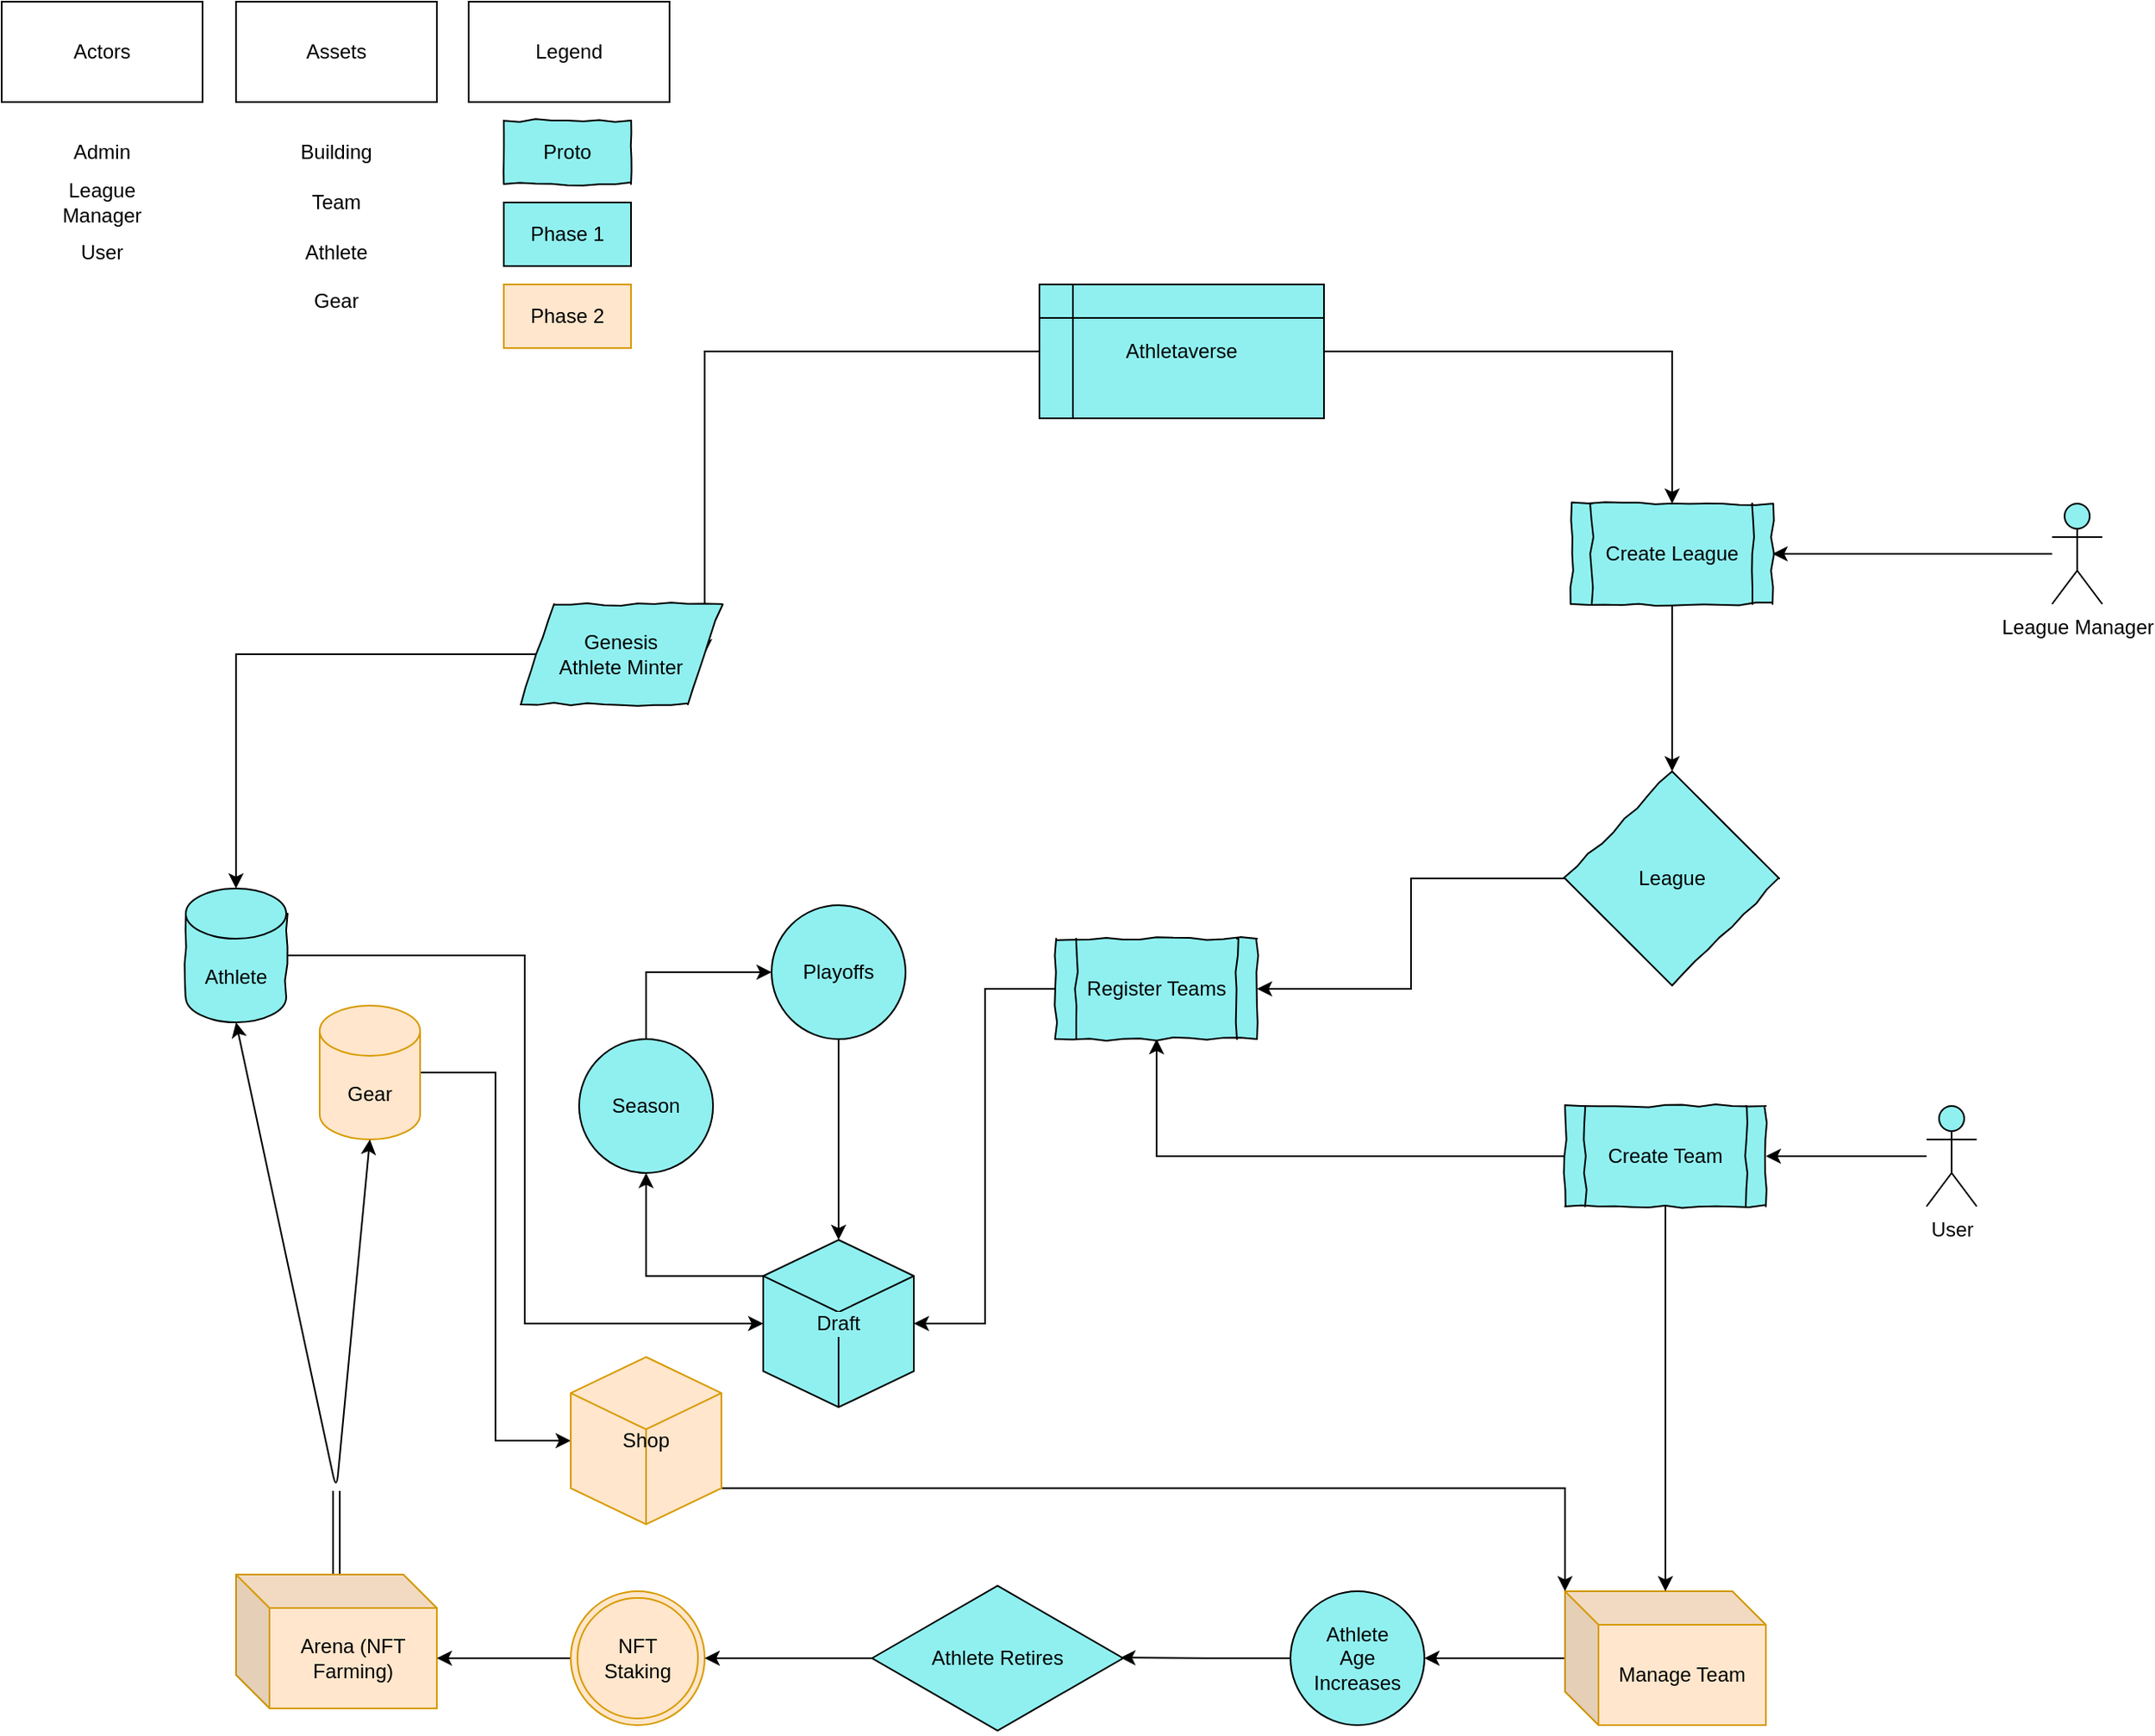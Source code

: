 <mxfile version="13.10.3" type="github">
  <diagram name="Page-1" id="c7558073-3199-34d8-9f00-42111426c3f3">
    <mxGraphModel dx="596" dy="798" grid="1" gridSize="10" guides="1" tooltips="1" connect="1" arrows="1" fold="1" page="1" pageScale="1" pageWidth="826" pageHeight="1169" background="#ffffff" math="0" shadow="0">
      <root>
        <mxCell id="0" />
        <mxCell id="1" parent="0" />
        <mxCell id="dlrHXuZqNuOjezG7PqBJ-97" value="Actors&lt;br&gt;" style="rounded=0;whiteSpace=wrap;html=1;" parent="1" vertex="1">
          <mxGeometry x="840" y="10" width="120" height="60" as="geometry" />
        </mxCell>
        <mxCell id="dlrHXuZqNuOjezG7PqBJ-98" value="Assets&lt;br&gt;" style="rounded=0;whiteSpace=wrap;html=1;" parent="1" vertex="1">
          <mxGeometry x="980" y="10" width="120" height="60" as="geometry" />
        </mxCell>
        <mxCell id="dlrHXuZqNuOjezG7PqBJ-106" value="League Manager" style="text;html=1;strokeColor=none;fillColor=none;align=center;verticalAlign=middle;whiteSpace=wrap;rounded=0;" parent="1" vertex="1">
          <mxGeometry x="880" y="120" width="40" height="20" as="geometry" />
        </mxCell>
        <mxCell id="dlrHXuZqNuOjezG7PqBJ-107" value="User" style="text;html=1;strokeColor=none;fillColor=none;align=center;verticalAlign=middle;whiteSpace=wrap;rounded=0;" parent="1" vertex="1">
          <mxGeometry x="880" y="150" width="40" height="20" as="geometry" />
        </mxCell>
        <mxCell id="dlrHXuZqNuOjezG7PqBJ-108" value="Admin" style="text;html=1;align=center;verticalAlign=middle;whiteSpace=wrap;rounded=0;shadow=0;" parent="1" vertex="1">
          <mxGeometry x="880" y="90" width="40" height="20" as="geometry" />
        </mxCell>
        <mxCell id="dlrHXuZqNuOjezG7PqBJ-110" value="Building" style="text;html=1;strokeColor=none;fillColor=none;align=center;verticalAlign=middle;whiteSpace=wrap;rounded=0;" parent="1" vertex="1">
          <mxGeometry x="1020" y="90" width="40" height="20" as="geometry" />
        </mxCell>
        <mxCell id="dlrHXuZqNuOjezG7PqBJ-111" value="Team" style="text;html=1;strokeColor=none;fillColor=none;align=center;verticalAlign=middle;whiteSpace=wrap;rounded=0;" parent="1" vertex="1">
          <mxGeometry x="1020" y="120" width="40" height="20" as="geometry" />
        </mxCell>
        <mxCell id="dlrHXuZqNuOjezG7PqBJ-112" value="Athlete" style="text;html=1;strokeColor=none;fillColor=none;align=center;verticalAlign=middle;whiteSpace=wrap;rounded=0;" parent="1" vertex="1">
          <mxGeometry x="1020" y="150" width="40" height="20" as="geometry" />
        </mxCell>
        <mxCell id="dlrHXuZqNuOjezG7PqBJ-113" value="Gear" style="text;html=1;strokeColor=none;fillColor=none;align=center;verticalAlign=middle;whiteSpace=wrap;rounded=0;" parent="1" vertex="1">
          <mxGeometry x="1020" y="179" width="40" height="20" as="geometry" />
        </mxCell>
        <mxCell id="dlrHXuZqNuOjezG7PqBJ-230" style="edgeStyle=orthogonalEdgeStyle;rounded=0;orthogonalLoop=1;jettySize=auto;html=1;entryX=1;entryY=0.5;entryDx=0;entryDy=0;" parent="1" source="dlrHXuZqNuOjezG7PqBJ-175" target="dlrHXuZqNuOjezG7PqBJ-223" edge="1">
          <mxGeometry relative="1" as="geometry" />
        </mxCell>
        <mxCell id="dlrHXuZqNuOjezG7PqBJ-175" value="League" style="rhombus;whiteSpace=wrap;html=1;shadow=0;labelBackgroundColor=#90F0F0;fillColor=#90F0F0;comic=1;" parent="1" vertex="1">
          <mxGeometry x="1774" y="470" width="128" height="128" as="geometry" />
        </mxCell>
        <mxCell id="dlrHXuZqNuOjezG7PqBJ-211" style="edgeStyle=orthogonalEdgeStyle;rounded=0;orthogonalLoop=1;jettySize=auto;html=1;entryX=0;entryY=0.5;entryDx=0;entryDy=0;entryPerimeter=0;" parent="1" source="dlrHXuZqNuOjezG7PqBJ-176" target="dlrHXuZqNuOjezG7PqBJ-209" edge="1">
          <mxGeometry relative="1" as="geometry" />
        </mxCell>
        <mxCell id="dlrHXuZqNuOjezG7PqBJ-176" value="Athlete" style="shape=cylinder3;whiteSpace=wrap;html=1;boundedLbl=1;backgroundOutline=1;size=15;shadow=0;labelBackgroundColor=#90F0F0;fillColor=#90F0F0;comic=1;" parent="1" vertex="1">
          <mxGeometry x="950" y="540" width="60" height="80" as="geometry" />
        </mxCell>
        <mxCell id="dlrHXuZqNuOjezG7PqBJ-214" style="edgeStyle=orthogonalEdgeStyle;rounded=0;orthogonalLoop=1;jettySize=auto;html=1;entryX=0;entryY=0.5;entryDx=0;entryDy=0;entryPerimeter=0;" parent="1" source="dlrHXuZqNuOjezG7PqBJ-177" target="dlrHXuZqNuOjezG7PqBJ-212" edge="1">
          <mxGeometry relative="1" as="geometry" />
        </mxCell>
        <mxCell id="dlrHXuZqNuOjezG7PqBJ-177" value="Gear&lt;br&gt;" style="shape=cylinder3;whiteSpace=wrap;html=1;boundedLbl=1;backgroundOutline=1;size=15;shadow=0;labelBackgroundColor=none;fillColor=#ffe6cc;comic=0;strokeColor=#d79b00;" parent="1" vertex="1">
          <mxGeometry x="1030" y="610" width="60" height="80" as="geometry" />
        </mxCell>
        <mxCell id="dlrHXuZqNuOjezG7PqBJ-243" style="edgeStyle=orthogonalEdgeStyle;rounded=0;orthogonalLoop=1;jettySize=auto;html=1;" parent="1" source="dlrHXuZqNuOjezG7PqBJ-178" target="dlrHXuZqNuOjezG7PqBJ-242" edge="1">
          <mxGeometry relative="1" as="geometry" />
        </mxCell>
        <mxCell id="dlrHXuZqNuOjezG7PqBJ-178" value="Manage Team" style="shape=cube;whiteSpace=wrap;html=1;boundedLbl=1;backgroundOutline=1;darkOpacity=0.05;darkOpacity2=0.1;shadow=0;labelBackgroundColor=none;fillColor=#ffe6cc;strokeColor=#d79b00;" parent="1" vertex="1">
          <mxGeometry x="1774" y="960" width="120" height="80" as="geometry" />
        </mxCell>
        <mxCell id="dlrHXuZqNuOjezG7PqBJ-201" style="edgeStyle=orthogonalEdgeStyle;rounded=0;orthogonalLoop=1;jettySize=auto;html=1;entryX=0.5;entryY=0;entryDx=0;entryDy=0;" parent="1" source="dlrHXuZqNuOjezG7PqBJ-179" target="3wh_qKlK1FKdVGws7Hxy-1" edge="1">
          <mxGeometry relative="1" as="geometry" />
        </mxCell>
        <mxCell id="dlrHXuZqNuOjezG7PqBJ-207" style="edgeStyle=orthogonalEdgeStyle;rounded=0;orthogonalLoop=1;jettySize=auto;html=1;entryX=1;entryY=0.5;entryDx=0;entryDy=0;" parent="1" source="dlrHXuZqNuOjezG7PqBJ-179" target="dlrHXuZqNuOjezG7PqBJ-206" edge="1">
          <mxGeometry relative="1" as="geometry" />
        </mxCell>
        <mxCell id="dlrHXuZqNuOjezG7PqBJ-179" value="Athletaverse" style="shape=internalStorage;whiteSpace=wrap;html=1;backgroundOutline=1;shadow=0;labelBackgroundColor=#90F0F0;fillColor=#90F0F0;" parent="1" vertex="1">
          <mxGeometry x="1460" y="179" width="170" height="80" as="geometry" />
        </mxCell>
        <mxCell id="dlrHXuZqNuOjezG7PqBJ-199" style="edgeStyle=orthogonalEdgeStyle;shape=link;rounded=0;orthogonalLoop=1;jettySize=auto;html=1;" parent="1" source="dlrHXuZqNuOjezG7PqBJ-184" edge="1">
          <mxGeometry relative="1" as="geometry">
            <mxPoint x="1040" y="900" as="targetPoint" />
            <Array as="points">
              <mxPoint x="1040" y="910" />
            </Array>
          </mxGeometry>
        </mxCell>
        <mxCell id="dlrHXuZqNuOjezG7PqBJ-184" value="Arena (NFT Farming)" style="shape=cube;whiteSpace=wrap;html=1;boundedLbl=1;backgroundOutline=1;darkOpacity=0.05;darkOpacity2=0.1;shadow=0;labelBackgroundColor=none;fillColor=#ffe6cc;strokeColor=#d79b00;" parent="1" vertex="1">
          <mxGeometry x="980" y="950" width="120" height="80" as="geometry" />
        </mxCell>
        <mxCell id="dlrHXuZqNuOjezG7PqBJ-189" style="edgeStyle=orthogonalEdgeStyle;rounded=0;orthogonalLoop=1;jettySize=auto;html=1;entryX=0;entryY=0;entryDx=120;entryDy=50;entryPerimeter=0;" parent="1" source="dlrHXuZqNuOjezG7PqBJ-190" target="dlrHXuZqNuOjezG7PqBJ-184" edge="1">
          <mxGeometry relative="1" as="geometry" />
        </mxCell>
        <mxCell id="dlrHXuZqNuOjezG7PqBJ-186" value="Athlete Retires" style="html=1;whiteSpace=wrap;aspect=fixed;shape=isoRectangle;shadow=0;labelBackgroundColor=#90F0F0;fillColor=#90F0F0;" parent="1" vertex="1">
          <mxGeometry x="1360" y="955" width="150" height="90" as="geometry" />
        </mxCell>
        <mxCell id="dlrHXuZqNuOjezG7PqBJ-190" value="NFT &lt;br&gt;Staking" style="ellipse;shape=doubleEllipse;whiteSpace=wrap;html=1;aspect=fixed;shadow=0;labelBackgroundColor=none;fillColor=#ffe6cc;strokeColor=#d79b00;" parent="1" vertex="1">
          <mxGeometry x="1180" y="960" width="80" height="80" as="geometry" />
        </mxCell>
        <mxCell id="dlrHXuZqNuOjezG7PqBJ-191" style="edgeStyle=orthogonalEdgeStyle;rounded=0;orthogonalLoop=1;jettySize=auto;html=1;" parent="1" source="dlrHXuZqNuOjezG7PqBJ-186" target="dlrHXuZqNuOjezG7PqBJ-190" edge="1">
          <mxGeometry relative="1" as="geometry">
            <mxPoint x="1440" y="1079.0" as="sourcePoint" />
            <mxPoint x="1200" y="1080" as="targetPoint" />
          </mxGeometry>
        </mxCell>
        <mxCell id="dlrHXuZqNuOjezG7PqBJ-194" value="" style="endArrow=classic;startArrow=classic;html=1;exitX=0.5;exitY=1;exitDx=0;exitDy=0;exitPerimeter=0;entryX=0.5;entryY=1;entryDx=0;entryDy=0;entryPerimeter=0;" parent="1" source="dlrHXuZqNuOjezG7PqBJ-176" target="dlrHXuZqNuOjezG7PqBJ-177" edge="1">
          <mxGeometry width="50" height="50" relative="1" as="geometry">
            <mxPoint x="1400" y="800" as="sourcePoint" />
            <mxPoint x="1450" y="750" as="targetPoint" />
            <Array as="points">
              <mxPoint x="1040" y="900" />
            </Array>
          </mxGeometry>
        </mxCell>
        <mxCell id="3wh_qKlK1FKdVGws7Hxy-5" style="edgeStyle=orthogonalEdgeStyle;rounded=0;orthogonalLoop=1;jettySize=auto;html=1;entryX=1;entryY=0.5;entryDx=0;entryDy=0;" edge="1" parent="1" source="dlrHXuZqNuOjezG7PqBJ-202" target="dlrHXuZqNuOjezG7PqBJ-215">
          <mxGeometry relative="1" as="geometry" />
        </mxCell>
        <mxCell id="dlrHXuZqNuOjezG7PqBJ-202" value="User" style="shape=umlActor;verticalLabelPosition=bottom;verticalAlign=top;html=1;outlineConnect=0;shadow=0;labelBackgroundColor=none;fillColor=#90F0F0;" parent="1" vertex="1">
          <mxGeometry x="1990" y="670" width="30" height="60" as="geometry" />
        </mxCell>
        <mxCell id="dlrHXuZqNuOjezG7PqBJ-208" style="edgeStyle=orthogonalEdgeStyle;rounded=0;orthogonalLoop=1;jettySize=auto;html=1;entryX=0.5;entryY=0;entryDx=0;entryDy=0;entryPerimeter=0;" parent="1" source="dlrHXuZqNuOjezG7PqBJ-206" target="dlrHXuZqNuOjezG7PqBJ-176" edge="1">
          <mxGeometry relative="1" as="geometry" />
        </mxCell>
        <mxCell id="dlrHXuZqNuOjezG7PqBJ-206" value="Genesis &lt;br&gt;Athlete Minter" style="shape=parallelogram;perimeter=parallelogramPerimeter;whiteSpace=wrap;html=1;fixedSize=1;shadow=0;labelBackgroundColor=#90F0F0;fillColor=#90F0F0;comic=1;" parent="1" vertex="1">
          <mxGeometry x="1150" y="370" width="120" height="60" as="geometry" />
        </mxCell>
        <mxCell id="dlrHXuZqNuOjezG7PqBJ-237" style="edgeStyle=orthogonalEdgeStyle;rounded=0;orthogonalLoop=1;jettySize=auto;html=1;exitX=0;exitY=0;exitDx=0;exitDy=21.607;exitPerimeter=0;entryX=0.5;entryY=1;entryDx=0;entryDy=0;" parent="1" source="dlrHXuZqNuOjezG7PqBJ-209" target="dlrHXuZqNuOjezG7PqBJ-221" edge="1">
          <mxGeometry relative="1" as="geometry" />
        </mxCell>
        <mxCell id="dlrHXuZqNuOjezG7PqBJ-209" value="Draft" style="html=1;whiteSpace=wrap;shape=isoCube2;backgroundOutline=1;isoAngle=15;shadow=0;labelBackgroundColor=#90F0F0;fillColor=#90F0F0;comic=0;autosize=0;snapToPoint=0;" parent="1" vertex="1">
          <mxGeometry x="1295" y="750" width="90" height="100" as="geometry" />
        </mxCell>
        <mxCell id="dlrHXuZqNuOjezG7PqBJ-246" style="edgeStyle=orthogonalEdgeStyle;rounded=0;orthogonalLoop=1;jettySize=auto;html=1;exitX=0;exitY=0;exitDx=90;exitDy=78.393;exitPerimeter=0;entryX=0;entryY=0;entryDx=0;entryDy=0;entryPerimeter=0;" parent="1" source="dlrHXuZqNuOjezG7PqBJ-212" target="dlrHXuZqNuOjezG7PqBJ-178" edge="1">
          <mxGeometry relative="1" as="geometry" />
        </mxCell>
        <mxCell id="dlrHXuZqNuOjezG7PqBJ-212" value="Shop" style="html=1;whiteSpace=wrap;shape=isoCube2;backgroundOutline=1;isoAngle=15;shadow=0;labelBackgroundColor=none;fillColor=#ffe6cc;strokeColor=#d79b00;" parent="1" vertex="1">
          <mxGeometry x="1180" y="820" width="90" height="100" as="geometry" />
        </mxCell>
        <mxCell id="dlrHXuZqNuOjezG7PqBJ-219" style="edgeStyle=orthogonalEdgeStyle;rounded=0;orthogonalLoop=1;jettySize=auto;html=1;" parent="1" source="dlrHXuZqNuOjezG7PqBJ-215" target="dlrHXuZqNuOjezG7PqBJ-178" edge="1">
          <mxGeometry relative="1" as="geometry" />
        </mxCell>
        <mxCell id="dlrHXuZqNuOjezG7PqBJ-228" style="edgeStyle=orthogonalEdgeStyle;rounded=0;orthogonalLoop=1;jettySize=auto;html=1;" parent="1" source="dlrHXuZqNuOjezG7PqBJ-215" target="dlrHXuZqNuOjezG7PqBJ-223" edge="1">
          <mxGeometry relative="1" as="geometry" />
        </mxCell>
        <mxCell id="dlrHXuZqNuOjezG7PqBJ-215" value="Create Team" style="shape=process;whiteSpace=wrap;html=1;backgroundOutline=1;shadow=0;labelBackgroundColor=#90F0F0;fillColor=#90F0F0;comic=1;" parent="1" vertex="1">
          <mxGeometry x="1774" y="670" width="120" height="60" as="geometry" />
        </mxCell>
        <mxCell id="dlrHXuZqNuOjezG7PqBJ-241" style="edgeStyle=orthogonalEdgeStyle;rounded=0;orthogonalLoop=1;jettySize=auto;html=1;exitX=0.5;exitY=0;exitDx=0;exitDy=0;entryX=0;entryY=0.5;entryDx=0;entryDy=0;" parent="1" source="dlrHXuZqNuOjezG7PqBJ-221" target="dlrHXuZqNuOjezG7PqBJ-233" edge="1">
          <mxGeometry relative="1" as="geometry" />
        </mxCell>
        <mxCell id="dlrHXuZqNuOjezG7PqBJ-221" value="Season" style="ellipse;whiteSpace=wrap;html=1;aspect=fixed;shadow=0;labelBackgroundColor=#90F0F0;fillColor=#90F0F0;" parent="1" vertex="1">
          <mxGeometry x="1185" y="630" width="80" height="80" as="geometry" />
        </mxCell>
        <mxCell id="dlrHXuZqNuOjezG7PqBJ-235" style="edgeStyle=orthogonalEdgeStyle;rounded=0;orthogonalLoop=1;jettySize=auto;html=1;entryX=1;entryY=0.5;entryDx=0;entryDy=0;entryPerimeter=0;" parent="1" source="dlrHXuZqNuOjezG7PqBJ-223" target="dlrHXuZqNuOjezG7PqBJ-209" edge="1">
          <mxGeometry relative="1" as="geometry" />
        </mxCell>
        <mxCell id="dlrHXuZqNuOjezG7PqBJ-223" value="Register Teams" style="shape=process;whiteSpace=wrap;html=1;backgroundOutline=1;shadow=0;labelBackgroundColor=#90F0F0;fillColor=#90F0F0;comic=1;" parent="1" vertex="1">
          <mxGeometry x="1470" y="570" width="120" height="60" as="geometry" />
        </mxCell>
        <mxCell id="dlrHXuZqNuOjezG7PqBJ-239" style="edgeStyle=orthogonalEdgeStyle;rounded=0;orthogonalLoop=1;jettySize=auto;html=1;entryX=0.5;entryY=0;entryDx=0;entryDy=0;entryPerimeter=0;" parent="1" source="dlrHXuZqNuOjezG7PqBJ-233" target="dlrHXuZqNuOjezG7PqBJ-209" edge="1">
          <mxGeometry relative="1" as="geometry" />
        </mxCell>
        <mxCell id="dlrHXuZqNuOjezG7PqBJ-233" value="Playoffs" style="ellipse;whiteSpace=wrap;html=1;aspect=fixed;shadow=0;labelBackgroundColor=#90F0F0;fillColor=#90F0F0;" parent="1" vertex="1">
          <mxGeometry x="1300" y="550" width="80" height="80" as="geometry" />
        </mxCell>
        <mxCell id="dlrHXuZqNuOjezG7PqBJ-244" style="edgeStyle=orthogonalEdgeStyle;rounded=0;orthogonalLoop=1;jettySize=auto;html=1;entryX=0.989;entryY=0.496;entryDx=0;entryDy=0;entryPerimeter=0;" parent="1" source="dlrHXuZqNuOjezG7PqBJ-242" target="dlrHXuZqNuOjezG7PqBJ-186" edge="1">
          <mxGeometry relative="1" as="geometry" />
        </mxCell>
        <mxCell id="dlrHXuZqNuOjezG7PqBJ-242" value="Athlete&lt;br&gt;Age &lt;br&gt;Increases" style="ellipse;whiteSpace=wrap;html=1;aspect=fixed;shadow=0;labelBackgroundColor=#90F0F0;fillColor=#90F0F0;" parent="1" vertex="1">
          <mxGeometry x="1610" y="960" width="80" height="80" as="geometry" />
        </mxCell>
        <mxCell id="3wh_qKlK1FKdVGws7Hxy-3" style="edgeStyle=orthogonalEdgeStyle;rounded=0;orthogonalLoop=1;jettySize=auto;html=1;" edge="1" parent="1" source="3wh_qKlK1FKdVGws7Hxy-1" target="dlrHXuZqNuOjezG7PqBJ-175">
          <mxGeometry relative="1" as="geometry" />
        </mxCell>
        <mxCell id="3wh_qKlK1FKdVGws7Hxy-1" value="Create League" style="shape=process;whiteSpace=wrap;html=1;backgroundOutline=1;shadow=0;labelBackgroundColor=#90F0F0;fillColor=#90F0F0;comic=1;" vertex="1" parent="1">
          <mxGeometry x="1778" y="310" width="120" height="60" as="geometry" />
        </mxCell>
        <mxCell id="3wh_qKlK1FKdVGws7Hxy-9" style="edgeStyle=orthogonalEdgeStyle;rounded=0;orthogonalLoop=1;jettySize=auto;html=1;entryX=1;entryY=0.5;entryDx=0;entryDy=0;" edge="1" parent="1" source="3wh_qKlK1FKdVGws7Hxy-6" target="3wh_qKlK1FKdVGws7Hxy-1">
          <mxGeometry relative="1" as="geometry" />
        </mxCell>
        <mxCell id="3wh_qKlK1FKdVGws7Hxy-6" value="League Manager" style="shape=umlActor;verticalLabelPosition=bottom;verticalAlign=top;html=1;outlineConnect=0;shadow=0;labelBackgroundColor=none;fillColor=#90F0F0;" vertex="1" parent="1">
          <mxGeometry x="2065" y="310" width="30" height="60" as="geometry" />
        </mxCell>
        <mxCell id="3wh_qKlK1FKdVGws7Hxy-11" value="Legend" style="rounded=0;whiteSpace=wrap;html=1;" vertex="1" parent="1">
          <mxGeometry x="1119" y="10" width="120" height="60" as="geometry" />
        </mxCell>
        <mxCell id="3wh_qKlK1FKdVGws7Hxy-12" value="Proto" style="rounded=0;whiteSpace=wrap;html=1;fillColor=#90F0F0;comic=1;" vertex="1" parent="1">
          <mxGeometry x="1140" y="81" width="76" height="38" as="geometry" />
        </mxCell>
        <mxCell id="3wh_qKlK1FKdVGws7Hxy-13" value="Phase 2" style="rounded=0;whiteSpace=wrap;html=1;fillColor=#ffe6cc;strokeColor=#d79b00;" vertex="1" parent="1">
          <mxGeometry x="1140" y="179" width="76" height="38" as="geometry" />
        </mxCell>
        <mxCell id="3wh_qKlK1FKdVGws7Hxy-14" value="Phase 1" style="rounded=0;whiteSpace=wrap;html=1;fillColor=#90F0F0;" vertex="1" parent="1">
          <mxGeometry x="1140" y="130" width="76" height="38" as="geometry" />
        </mxCell>
      </root>
    </mxGraphModel>
  </diagram>
</mxfile>
